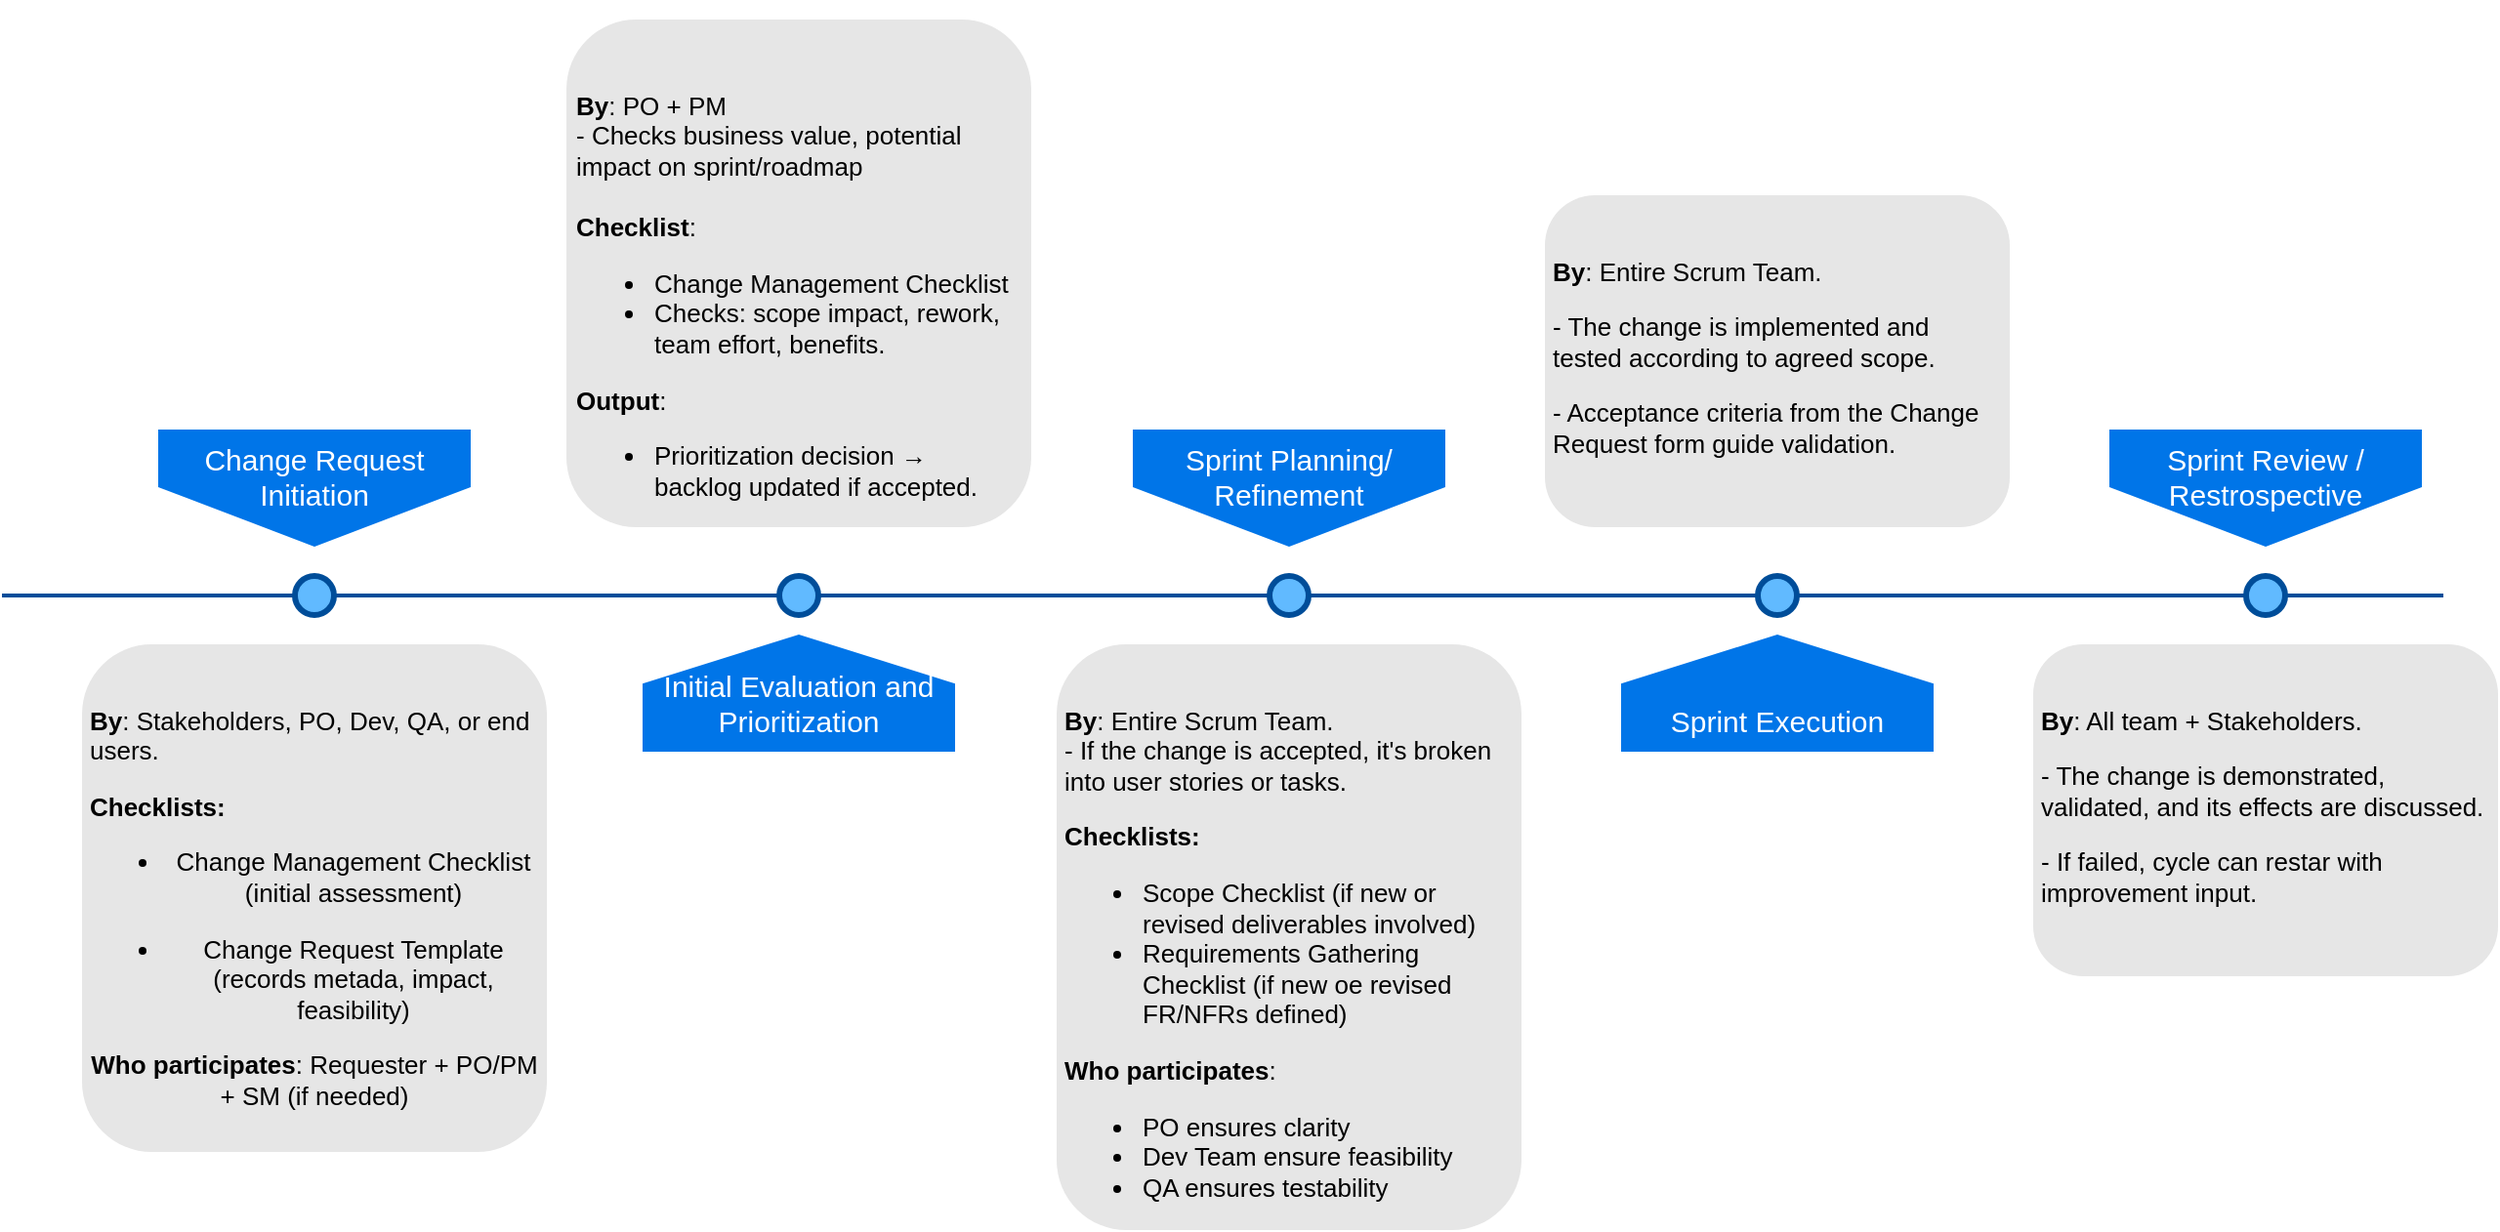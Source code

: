 <mxfile version="27.0.6">
  <diagram name="Page-1" id="82e54ff1-d628-8f03-85c4-9753963a91cd">
    <mxGraphModel dx="2500" dy="993" grid="1" gridSize="10" guides="1" tooltips="1" connect="1" arrows="1" fold="1" page="1" pageScale="1" pageWidth="1100" pageHeight="850" background="none" math="0" shadow="0">
      <root>
        <mxCell id="0" />
        <mxCell id="1" parent="0" />
        <mxCell id="4ec97bd9e5d20128-1" value="" style="line;strokeWidth=2;html=1;fillColor=none;fontSize=28;fontColor=#004D99;strokeColor=#004D99;" parent="1" vertex="1">
          <mxGeometry x="40" y="400" width="1250" height="10" as="geometry" />
        </mxCell>
        <mxCell id="4ec97bd9e5d20128-5" value="Change Request Initiation" style="shape=offPageConnector;whiteSpace=wrap;html=1;fillColor=#0075E8;fontSize=15;fontColor=#FFFFFF;size=0.509;verticalAlign=top;strokeColor=none;" parent="1" vertex="1">
          <mxGeometry x="120" y="320" width="160" height="60" as="geometry" />
        </mxCell>
        <mxCell id="4ec97bd9e5d20128-6" value="&lt;span&gt;Sprint Planning/ Refinement&lt;/span&gt;" style="shape=offPageConnector;whiteSpace=wrap;html=1;fillColor=#0075E8;fontSize=15;fontColor=#FFFFFF;size=0.509;verticalAlign=top;strokeColor=none;" parent="1" vertex="1">
          <mxGeometry x="619" y="320" width="160" height="60" as="geometry" />
        </mxCell>
        <mxCell id="4ec97bd9e5d20128-7" value="&lt;div&gt;Initial Evaluation and Prioritization&lt;/div&gt;" style="shape=offPageConnector;whiteSpace=wrap;html=1;fillColor=#0075E8;fontSize=15;fontColor=#FFFFFF;size=0.418;flipV=1;verticalAlign=bottom;strokeColor=none;spacingBottom=4;" parent="1" vertex="1">
          <mxGeometry x="368" y="425" width="160" height="60" as="geometry" />
        </mxCell>
        <mxCell id="4ec97bd9e5d20128-8" value="&lt;span&gt;Sprint Execution&lt;/span&gt;" style="shape=offPageConnector;whiteSpace=wrap;html=1;fillColor=#0075E8;fontSize=15;fontColor=#FFFFFF;size=0.418;flipV=1;verticalAlign=bottom;strokeColor=none;spacingBottom=4;" parent="1" vertex="1">
          <mxGeometry x="869" y="425" width="160" height="60" as="geometry" />
        </mxCell>
        <mxCell id="4ec97bd9e5d20128-9" value="" style="ellipse;whiteSpace=wrap;html=1;fillColor=#61BAFF;fontSize=28;fontColor=#004D99;strokeWidth=3;strokeColor=#004D99;" parent="1" vertex="1">
          <mxGeometry x="190" y="395" width="20" height="20" as="geometry" />
        </mxCell>
        <mxCell id="4ec97bd9e5d20128-10" value="" style="ellipse;whiteSpace=wrap;html=1;fillColor=#61BAFF;fontSize=28;fontColor=#004D99;strokeWidth=3;strokeColor=#004D99;" parent="1" vertex="1">
          <mxGeometry x="438" y="395" width="20" height="20" as="geometry" />
        </mxCell>
        <mxCell id="4ec97bd9e5d20128-11" value="" style="ellipse;whiteSpace=wrap;html=1;fillColor=#61BAFF;fontSize=28;fontColor=#004D99;strokeWidth=3;strokeColor=#004D99;" parent="1" vertex="1">
          <mxGeometry x="689" y="395" width="20" height="20" as="geometry" />
        </mxCell>
        <mxCell id="4ec97bd9e5d20128-13" value="" style="ellipse;whiteSpace=wrap;html=1;fillColor=#61BAFF;fontSize=28;fontColor=#004D99;strokeWidth=3;strokeColor=#004D99;" parent="1" vertex="1">
          <mxGeometry x="939" y="395" width="20" height="20" as="geometry" />
        </mxCell>
        <mxCell id="4ec97bd9e5d20128-14" value="&lt;p style=&quot;text-align: left;&quot;&gt;&lt;span style=&quot;background-color: transparent; color: light-dark(rgb(0, 0, 0), rgb(237, 237, 237)); font-size: 13px;&quot;&gt;&lt;br&gt;&lt;/span&gt;&lt;/p&gt;&lt;p style=&quot;text-align: left;&quot;&gt;&lt;span style=&quot;background-color: transparent; color: light-dark(rgb(0, 0, 0), rgb(237, 237, 237)); font-size: 13px;&quot;&gt;&lt;b&gt;By&lt;/b&gt;&lt;/span&gt;&lt;span style=&quot;background-color: transparent; color: light-dark(rgb(0, 0, 0), rgb(237, 237, 237)); font-size: 13px; font-weight: normal;&quot;&gt;: Stakeholders, PO, Dev, QA, or end users.&lt;/span&gt;&lt;/p&gt;&lt;p style=&quot;text-align: left;&quot;&gt;&lt;span style=&quot;background-color: transparent; color: light-dark(rgb(0, 0, 0), rgb(237, 237, 237)); font-size: 13px;&quot;&gt;&lt;b&gt;Checklists:&lt;/b&gt;&lt;/span&gt;&lt;/p&gt;&lt;ul&gt;&lt;li&gt;&lt;span style=&quot;background-color: transparent; color: light-dark(rgb(0, 0, 0), rgb(237, 237, 237)); font-size: 13px;&quot;&gt;Change Management Checklist (initial assessment)&lt;/span&gt;&lt;/li&gt;&lt;/ul&gt;&lt;ul&gt;&lt;li&gt;&lt;span style=&quot;background-color: transparent; color: light-dark(rgb(0, 0, 0), rgb(237, 237, 237)); font-size: 13px;&quot;&gt;Change Request Template (records metada, impact, feasibility)&lt;/span&gt;&lt;/li&gt;&lt;/ul&gt;&lt;b&gt;Who participates&lt;/b&gt;: Requester + PO/PM + SM (if needed)&lt;p&gt;&lt;/p&gt;&lt;div style=&quot;text-align: left;&quot;&gt;&lt;span style=&quot;background-color: transparent; color: light-dark(rgb(0, 0, 0), rgb(237, 237, 237)); font-size: 13px; font-weight: normal;&quot;&gt;&lt;br&gt;&lt;/span&gt;&lt;/div&gt;" style="text;html=1;spacing=5;spacingTop=-20;whiteSpace=wrap;overflow=hidden;strokeColor=none;strokeWidth=3;fillColor=#E6E6E6;fontSize=13;fontColor=#000000;align=center;rounded=1;" parent="1" vertex="1">
          <mxGeometry x="81" y="430" width="238" height="260" as="geometry" />
        </mxCell>
        <mxCell id="4ec97bd9e5d20128-16" value="&lt;div&gt;&lt;b style=&quot;background-color: transparent; color: light-dark(rgb(0, 0, 0), rgb(237, 237, 237));&quot;&gt;&lt;br&gt;&lt;/b&gt;&lt;/div&gt;&lt;b style=&quot;background-color: transparent; color: light-dark(rgb(0, 0, 0), rgb(237, 237, 237));&quot;&gt;&lt;div&gt;&lt;br&gt;&lt;/div&gt;&lt;div&gt;&lt;br&gt;&lt;/div&gt;&lt;/b&gt;&lt;b style=&quot;background-color: transparent; color: light-dark(rgb(0, 0, 0), rgb(237, 237, 237));&quot;&gt;By&lt;/b&gt;&lt;span style=&quot;background-color: transparent; color: light-dark(rgb(0, 0, 0), rgb(237, 237, 237));&quot;&gt;: PO + PM&lt;/span&gt;&lt;br&gt;&lt;span style=&quot;background-color: transparent; color: light-dark(rgb(0, 0, 0), rgb(237, 237, 237));&quot;&gt;- Checks business value, potential&amp;nbsp; &amp;nbsp; impact on sprint/roadmap&lt;/span&gt;&lt;div&gt;&lt;b style=&quot;background-color: transparent; color: light-dark(rgb(0, 0, 0), rgb(237, 237, 237));&quot;&gt;&lt;br&gt;&lt;/b&gt;&lt;/div&gt;&lt;div&gt;&lt;b style=&quot;background-color: transparent; color: light-dark(rgb(0, 0, 0), rgb(237, 237, 237));&quot;&gt;Checklist&lt;/b&gt;&lt;span style=&quot;background-color: transparent; color: light-dark(rgb(0, 0, 0), rgb(237, 237, 237));&quot;&gt;:&lt;/span&gt;&lt;br&gt;&lt;ul&gt;&lt;li&gt;&lt;span style=&quot;background-color: transparent; color: light-dark(rgb(0, 0, 0), rgb(237, 237, 237));&quot;&gt;Change Management Checklist&lt;/span&gt;&lt;/li&gt;&lt;li&gt;&lt;span style=&quot;background-color: transparent; color: light-dark(rgb(0, 0, 0), rgb(237, 237, 237));&quot;&gt;Checks: scope impact, rework, team effort, benefits.&lt;/span&gt;&lt;/li&gt;&lt;/ul&gt;&lt;b style=&quot;background-color: transparent; color: light-dark(rgb(0, 0, 0), rgb(237, 237, 237));&quot;&gt;Output&lt;/b&gt;&lt;span style=&quot;background-color: transparent; color: light-dark(rgb(0, 0, 0), rgb(237, 237, 237));&quot;&gt;:&lt;/span&gt;&lt;br&gt;&lt;ul&gt;&lt;li&gt;&lt;span style=&quot;background-color: transparent; color: light-dark(rgb(0, 0, 0), rgb(237, 237, 237));&quot;&gt;Prioritization decision →&amp;nbsp; backlog updated if accepted.&lt;/span&gt;&lt;/li&gt;&lt;/ul&gt;&lt;/div&gt;" style="text;html=1;spacing=5;spacingTop=-20;whiteSpace=wrap;overflow=hidden;strokeColor=none;strokeWidth=3;fillColor=#E6E6E6;fontSize=13;fontColor=#000000;align=left;rounded=1;" parent="1" vertex="1">
          <mxGeometry x="329" y="110" width="238" height="260" as="geometry" />
        </mxCell>
        <mxCell id="jXVe249fUVyrvnmLbgJJ-1" value="&lt;p style=&quot;text-align: left;&quot;&gt;&lt;span style=&quot;background-color: transparent; color: light-dark(rgb(0, 0, 0), rgb(237, 237, 237)); font-size: 13px;&quot;&gt;&lt;br&gt;&lt;/span&gt;&lt;/p&gt;&lt;p style=&quot;text-align: left;&quot;&gt;&lt;span style=&quot;background-color: transparent; color: light-dark(rgb(0, 0, 0), rgb(237, 237, 237)); font-size: 13px;&quot;&gt;&lt;b&gt;By&lt;/b&gt;&lt;/span&gt;&lt;span style=&quot;background-color: transparent; color: light-dark(rgb(0, 0, 0), rgb(237, 237, 237)); font-size: 13px; font-weight: normal;&quot;&gt;: Entire Scrum Team.&lt;br&gt;&lt;/span&gt;- If the change is accepted, it&#39;s broken into user stories or tasks.&lt;/p&gt;&lt;p style=&quot;text-align: left;&quot;&gt;&lt;span style=&quot;background-color: transparent; color: light-dark(rgb(0, 0, 0), rgb(237, 237, 237)); font-size: 13px;&quot;&gt;&lt;b&gt;Checklists:&lt;/b&gt;&lt;/span&gt;&lt;/p&gt;&lt;p style=&quot;&quot;&gt;&lt;/p&gt;&lt;ul&gt;&lt;li style=&quot;text-align: left;&quot;&gt;&lt;span style=&quot;background-color: transparent; color: light-dark(rgb(0, 0, 0), rgb(237, 237, 237)); font-size: 13px;&quot;&gt;Scope Checklist (if new or revised deliverables involved)&lt;/span&gt;&lt;/li&gt;&lt;li style=&quot;text-align: left;&quot;&gt;&lt;span style=&quot;background-color: transparent; color: light-dark(rgb(0, 0, 0), rgb(237, 237, 237)); font-size: 13px;&quot;&gt;Requirements Gathering Checklist (if new oe revised FR/NFRs defined)&lt;/span&gt;&lt;/li&gt;&lt;/ul&gt;&lt;p&gt;&lt;/p&gt;&lt;b&gt;&lt;div style=&quot;text-align: left;&quot;&gt;&lt;b style=&quot;background-color: transparent; color: light-dark(rgb(0, 0, 0), rgb(237, 237, 237));&quot;&gt;Who participates&lt;/b&gt;&lt;span style=&quot;background-color: transparent; color: light-dark(rgb(0, 0, 0), rgb(237, 237, 237)); font-weight: normal;&quot;&gt;:&amp;nbsp;&lt;/span&gt;&lt;/div&gt;&lt;div style=&quot;text-align: left;&quot;&gt;&lt;ul&gt;&lt;li&gt;&lt;span style=&quot;background-color: transparent; color: light-dark(rgb(0, 0, 0), rgb(237, 237, 237)); font-weight: normal;&quot;&gt;PO ensures clarity&lt;/span&gt;&lt;/li&gt;&lt;li&gt;&lt;span style=&quot;background-color: transparent; color: light-dark(rgb(0, 0, 0), rgb(237, 237, 237)); font-weight: normal;&quot;&gt;Dev Team ensure feasibility&lt;/span&gt;&lt;/li&gt;&lt;li&gt;&lt;span style=&quot;background-color: transparent; color: light-dark(rgb(0, 0, 0), rgb(237, 237, 237)); font-weight: normal;&quot;&gt;QA ensures testability&lt;/span&gt;&lt;/li&gt;&lt;/ul&gt;&lt;/div&gt;&lt;/b&gt;&lt;div&gt;&lt;p&gt;&lt;/p&gt;&lt;div style=&quot;text-align: left;&quot;&gt;&lt;span style=&quot;background-color: transparent; color: light-dark(rgb(0, 0, 0), rgb(237, 237, 237)); font-size: 13px; font-weight: normal;&quot;&gt;&lt;br&gt;&lt;/span&gt;&lt;/div&gt;&lt;/div&gt;" style="text;html=1;spacing=5;spacingTop=-20;whiteSpace=wrap;overflow=hidden;strokeColor=none;strokeWidth=3;fillColor=#E6E6E6;fontSize=13;fontColor=#000000;align=center;rounded=1;" vertex="1" parent="1">
          <mxGeometry x="580" y="430" width="238" height="300" as="geometry" />
        </mxCell>
        <mxCell id="jXVe249fUVyrvnmLbgJJ-2" value="&lt;p style=&quot;text-align: left;&quot;&gt;&lt;span style=&quot;background-color: transparent; color: light-dark(rgb(0, 0, 0), rgb(237, 237, 237)); font-size: 13px;&quot;&gt;&lt;br&gt;&lt;/span&gt;&lt;/p&gt;&lt;p style=&quot;text-align: left;&quot;&gt;&lt;span style=&quot;background-color: transparent; color: light-dark(rgb(0, 0, 0), rgb(237, 237, 237)); font-size: 13px;&quot;&gt;&lt;b&gt;By&lt;/b&gt;&lt;/span&gt;&lt;span style=&quot;background-color: transparent; color: light-dark(rgb(0, 0, 0), rgb(237, 237, 237)); font-size: 13px; font-weight: normal;&quot;&gt;: Entire Scrum Team.&lt;/span&gt;&lt;/p&gt;&lt;p style=&quot;text-align: left;&quot;&gt;- The change is implemented and tested according to agreed scope.&lt;/p&gt;&lt;p style=&quot;text-align: left;&quot;&gt;- Acceptance criteria from the Change Request form guide validation.&lt;/p&gt;" style="text;html=1;spacing=5;spacingTop=-20;whiteSpace=wrap;overflow=hidden;strokeColor=none;strokeWidth=3;fillColor=#E6E6E6;fontSize=13;fontColor=#000000;align=center;rounded=1;" vertex="1" parent="1">
          <mxGeometry x="830" y="200" width="238" height="170" as="geometry" />
        </mxCell>
        <mxCell id="jXVe249fUVyrvnmLbgJJ-3" value="Sprint Review / Restrospective" style="shape=offPageConnector;whiteSpace=wrap;html=1;fillColor=#0075E8;fontSize=15;fontColor=#FFFFFF;size=0.509;verticalAlign=top;strokeColor=none;" vertex="1" parent="1">
          <mxGeometry x="1119" y="320" width="160" height="60" as="geometry" />
        </mxCell>
        <mxCell id="jXVe249fUVyrvnmLbgJJ-4" value="" style="ellipse;whiteSpace=wrap;html=1;fillColor=#61BAFF;fontSize=28;fontColor=#004D99;strokeWidth=3;strokeColor=#004D99;" vertex="1" parent="1">
          <mxGeometry x="1189" y="395" width="20" height="20" as="geometry" />
        </mxCell>
        <mxCell id="jXVe249fUVyrvnmLbgJJ-6" value="&lt;p style=&quot;text-align: left;&quot;&gt;&lt;span style=&quot;background-color: transparent; color: light-dark(rgb(0, 0, 0), rgb(237, 237, 237)); font-size: 13px;&quot;&gt;&lt;br&gt;&lt;/span&gt;&lt;/p&gt;&lt;p style=&quot;text-align: left;&quot;&gt;&lt;span style=&quot;background-color: transparent; color: light-dark(rgb(0, 0, 0), rgb(237, 237, 237)); font-size: 13px;&quot;&gt;&lt;b&gt;By&lt;/b&gt;&lt;/span&gt;&lt;span style=&quot;background-color: transparent; color: light-dark(rgb(0, 0, 0), rgb(237, 237, 237)); font-size: 13px; font-weight: normal;&quot;&gt;: All team + Stakeholders.&lt;/span&gt;&lt;/p&gt;&lt;p style=&quot;text-align: left;&quot;&gt;&lt;span style=&quot;background-color: transparent; color: light-dark(rgb(0, 0, 0), rgb(237, 237, 237)); font-size: 13px; font-weight: normal;&quot;&gt;- The change is demonstrated, validated, and its effects are discussed.&lt;/span&gt;&lt;/p&gt;&lt;p style=&quot;text-align: left;&quot;&gt;&lt;span style=&quot;background-color: transparent; color: light-dark(rgb(0, 0, 0), rgb(237, 237, 237)); font-size: 13px; font-weight: normal;&quot;&gt;- If failed, cycle can restar with improvement input.&lt;/span&gt;&lt;/p&gt;" style="text;html=1;spacing=5;spacingTop=-20;whiteSpace=wrap;overflow=hidden;strokeColor=none;strokeWidth=3;fillColor=#E6E6E6;fontSize=13;fontColor=#000000;align=center;rounded=1;" vertex="1" parent="1">
          <mxGeometry x="1080" y="430" width="238" height="170" as="geometry" />
        </mxCell>
      </root>
    </mxGraphModel>
  </diagram>
</mxfile>
